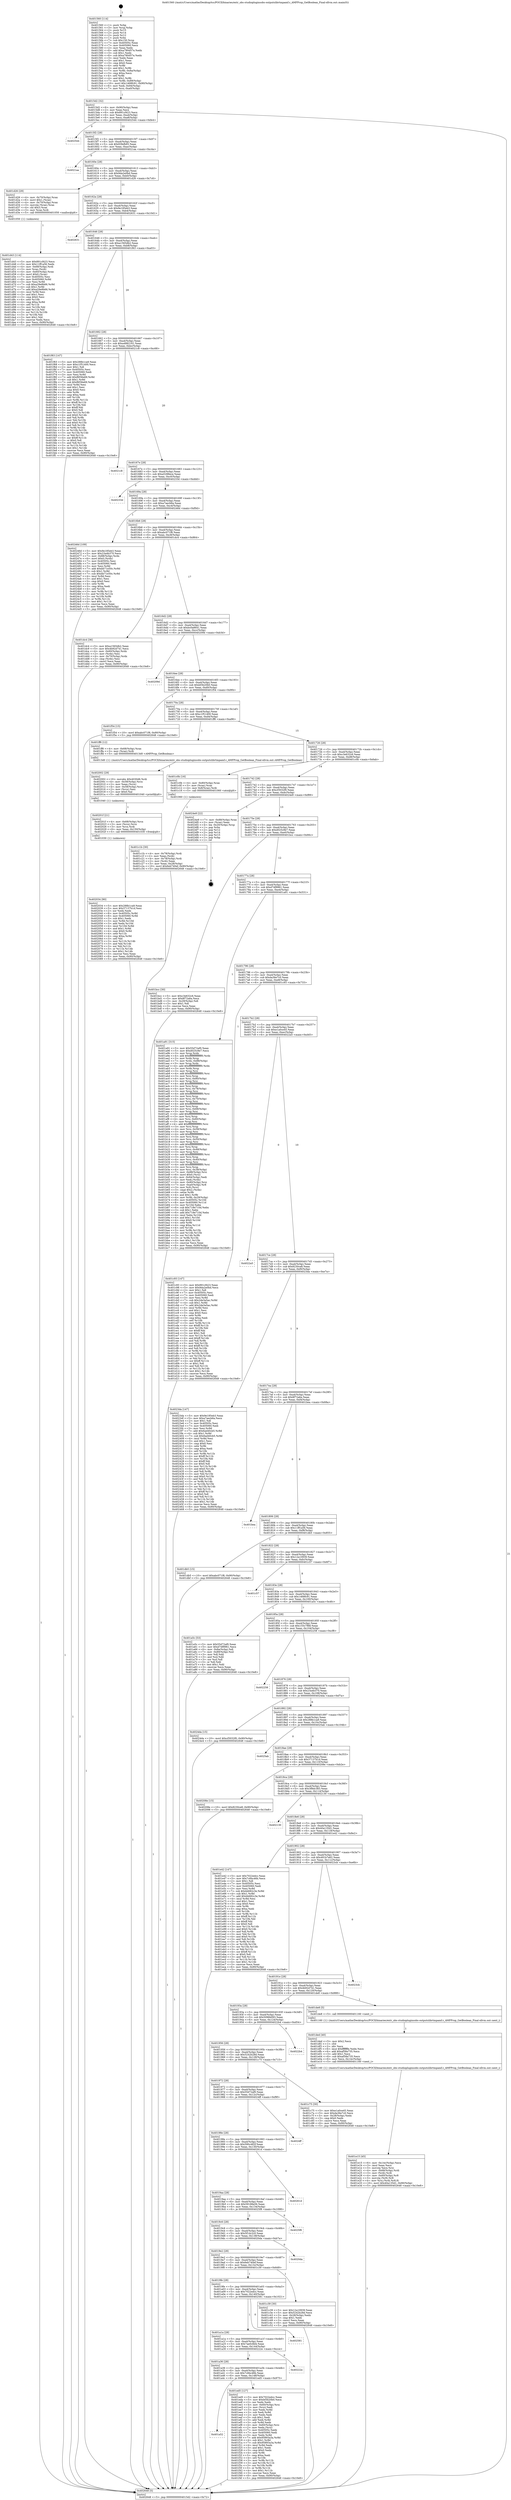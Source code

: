 digraph "0x401560" {
  label = "0x401560 (/mnt/c/Users/mathe/Desktop/tcc/POCII/binaries/extr_obs-studiopluginsobs-outputslibrtmpamf.c_AMFProp_GetBoolean_Final-ollvm.out::main(0))"
  labelloc = "t"
  node[shape=record]

  Entry [label="",width=0.3,height=0.3,shape=circle,fillcolor=black,style=filled]
  "0x4015d2" [label="{
     0x4015d2 [32]\l
     | [instrs]\l
     &nbsp;&nbsp;0x4015d2 \<+6\>: mov -0x90(%rbp),%eax\l
     &nbsp;&nbsp;0x4015d8 \<+2\>: mov %eax,%ecx\l
     &nbsp;&nbsp;0x4015da \<+6\>: sub $0x891cf423,%ecx\l
     &nbsp;&nbsp;0x4015e0 \<+6\>: mov %eax,-0xa4(%rbp)\l
     &nbsp;&nbsp;0x4015e6 \<+6\>: mov %ecx,-0xa8(%rbp)\l
     &nbsp;&nbsp;0x4015ec \<+6\>: je 0000000000402544 \<main+0xfe4\>\l
  }"]
  "0x402544" [label="{
     0x402544\l
  }", style=dashed]
  "0x4015f2" [label="{
     0x4015f2 [28]\l
     | [instrs]\l
     &nbsp;&nbsp;0x4015f2 \<+5\>: jmp 00000000004015f7 \<main+0x97\>\l
     &nbsp;&nbsp;0x4015f7 \<+6\>: mov -0xa4(%rbp),%eax\l
     &nbsp;&nbsp;0x4015fd \<+5\>: sub $0x93fefb93,%eax\l
     &nbsp;&nbsp;0x401602 \<+6\>: mov %eax,-0xac(%rbp)\l
     &nbsp;&nbsp;0x401608 \<+6\>: je 00000000004021aa \<main+0xc4a\>\l
  }"]
  Exit [label="",width=0.3,height=0.3,shape=circle,fillcolor=black,style=filled,peripheries=2]
  "0x4021aa" [label="{
     0x4021aa\l
  }", style=dashed]
  "0x40160e" [label="{
     0x40160e [28]\l
     | [instrs]\l
     &nbsp;&nbsp;0x40160e \<+5\>: jmp 0000000000401613 \<main+0xb3\>\l
     &nbsp;&nbsp;0x401613 \<+6\>: mov -0xa4(%rbp),%eax\l
     &nbsp;&nbsp;0x401619 \<+5\>: sub $0x9da2e0bd,%eax\l
     &nbsp;&nbsp;0x40161e \<+6\>: mov %eax,-0xb0(%rbp)\l
     &nbsp;&nbsp;0x401624 \<+6\>: je 0000000000401d26 \<main+0x7c6\>\l
  }"]
  "0x402034" [label="{
     0x402034 [90]\l
     | [instrs]\l
     &nbsp;&nbsp;0x402034 \<+5\>: mov $0x288b1ca9,%eax\l
     &nbsp;&nbsp;0x402039 \<+5\>: mov $0x37137b1d,%esi\l
     &nbsp;&nbsp;0x40203e \<+2\>: xor %edx,%edx\l
     &nbsp;&nbsp;0x402040 \<+8\>: mov 0x40505c,%r8d\l
     &nbsp;&nbsp;0x402048 \<+8\>: mov 0x405060,%r9d\l
     &nbsp;&nbsp;0x402050 \<+3\>: sub $0x1,%edx\l
     &nbsp;&nbsp;0x402053 \<+3\>: mov %r8d,%r10d\l
     &nbsp;&nbsp;0x402056 \<+3\>: add %edx,%r10d\l
     &nbsp;&nbsp;0x402059 \<+4\>: imul %r10d,%r8d\l
     &nbsp;&nbsp;0x40205d \<+4\>: and $0x1,%r8d\l
     &nbsp;&nbsp;0x402061 \<+4\>: cmp $0x0,%r8d\l
     &nbsp;&nbsp;0x402065 \<+4\>: sete %r11b\l
     &nbsp;&nbsp;0x402069 \<+4\>: cmp $0xa,%r9d\l
     &nbsp;&nbsp;0x40206d \<+3\>: setl %bl\l
     &nbsp;&nbsp;0x402070 \<+3\>: mov %r11b,%r14b\l
     &nbsp;&nbsp;0x402073 \<+3\>: and %bl,%r14b\l
     &nbsp;&nbsp;0x402076 \<+3\>: xor %bl,%r11b\l
     &nbsp;&nbsp;0x402079 \<+3\>: or %r11b,%r14b\l
     &nbsp;&nbsp;0x40207c \<+4\>: test $0x1,%r14b\l
     &nbsp;&nbsp;0x402080 \<+3\>: cmovne %esi,%eax\l
     &nbsp;&nbsp;0x402083 \<+6\>: mov %eax,-0x90(%rbp)\l
     &nbsp;&nbsp;0x402089 \<+5\>: jmp 0000000000402648 \<main+0x10e8\>\l
  }"]
  "0x401d26" [label="{
     0x401d26 [29]\l
     | [instrs]\l
     &nbsp;&nbsp;0x401d26 \<+4\>: mov -0x70(%rbp),%rax\l
     &nbsp;&nbsp;0x401d2a \<+6\>: movl $0x1,(%rax)\l
     &nbsp;&nbsp;0x401d30 \<+4\>: mov -0x70(%rbp),%rax\l
     &nbsp;&nbsp;0x401d34 \<+3\>: movslq (%rax),%rax\l
     &nbsp;&nbsp;0x401d37 \<+4\>: shl $0x3,%rax\l
     &nbsp;&nbsp;0x401d3b \<+3\>: mov %rax,%rdi\l
     &nbsp;&nbsp;0x401d3e \<+5\>: call 0000000000401050 \<malloc@plt\>\l
     | [calls]\l
     &nbsp;&nbsp;0x401050 \{1\} (unknown)\l
  }"]
  "0x40162a" [label="{
     0x40162a [28]\l
     | [instrs]\l
     &nbsp;&nbsp;0x40162a \<+5\>: jmp 000000000040162f \<main+0xcf\>\l
     &nbsp;&nbsp;0x40162f \<+6\>: mov -0xa4(%rbp),%eax\l
     &nbsp;&nbsp;0x401635 \<+5\>: sub $0x9e185eb3,%eax\l
     &nbsp;&nbsp;0x40163a \<+6\>: mov %eax,-0xb4(%rbp)\l
     &nbsp;&nbsp;0x401640 \<+6\>: je 0000000000402631 \<main+0x10d1\>\l
  }"]
  "0x40201f" [label="{
     0x40201f [21]\l
     | [instrs]\l
     &nbsp;&nbsp;0x40201f \<+4\>: mov -0x68(%rbp),%rcx\l
     &nbsp;&nbsp;0x402023 \<+3\>: mov (%rcx),%rcx\l
     &nbsp;&nbsp;0x402026 \<+3\>: mov %rcx,%rdi\l
     &nbsp;&nbsp;0x402029 \<+6\>: mov %eax,-0x150(%rbp)\l
     &nbsp;&nbsp;0x40202f \<+5\>: call 0000000000401030 \<free@plt\>\l
     | [calls]\l
     &nbsp;&nbsp;0x401030 \{1\} (unknown)\l
  }"]
  "0x402631" [label="{
     0x402631\l
  }", style=dashed]
  "0x401646" [label="{
     0x401646 [28]\l
     | [instrs]\l
     &nbsp;&nbsp;0x401646 \<+5\>: jmp 000000000040164b \<main+0xeb\>\l
     &nbsp;&nbsp;0x40164b \<+6\>: mov -0xa4(%rbp),%eax\l
     &nbsp;&nbsp;0x401651 \<+5\>: sub $0xa1565db2,%eax\l
     &nbsp;&nbsp;0x401656 \<+6\>: mov %eax,-0xb8(%rbp)\l
     &nbsp;&nbsp;0x40165c \<+6\>: je 0000000000401f63 \<main+0xa03\>\l
  }"]
  "0x402002" [label="{
     0x402002 [29]\l
     | [instrs]\l
     &nbsp;&nbsp;0x402002 \<+10\>: movabs $0x4030d6,%rdi\l
     &nbsp;&nbsp;0x40200c \<+4\>: mov -0x58(%rbp),%rcx\l
     &nbsp;&nbsp;0x402010 \<+2\>: mov %eax,(%rcx)\l
     &nbsp;&nbsp;0x402012 \<+4\>: mov -0x58(%rbp),%rcx\l
     &nbsp;&nbsp;0x402016 \<+2\>: mov (%rcx),%esi\l
     &nbsp;&nbsp;0x402018 \<+2\>: mov $0x0,%al\l
     &nbsp;&nbsp;0x40201a \<+5\>: call 0000000000401040 \<printf@plt\>\l
     | [calls]\l
     &nbsp;&nbsp;0x401040 \{1\} (unknown)\l
  }"]
  "0x401f63" [label="{
     0x401f63 [147]\l
     | [instrs]\l
     &nbsp;&nbsp;0x401f63 \<+5\>: mov $0x288b1ca9,%eax\l
     &nbsp;&nbsp;0x401f68 \<+5\>: mov $0xc1f51400,%ecx\l
     &nbsp;&nbsp;0x401f6d \<+2\>: mov $0x1,%dl\l
     &nbsp;&nbsp;0x401f6f \<+7\>: mov 0x40505c,%esi\l
     &nbsp;&nbsp;0x401f76 \<+7\>: mov 0x405060,%edi\l
     &nbsp;&nbsp;0x401f7d \<+3\>: mov %esi,%r8d\l
     &nbsp;&nbsp;0x401f80 \<+7\>: add $0xf6f36e69,%r8d\l
     &nbsp;&nbsp;0x401f87 \<+4\>: sub $0x1,%r8d\l
     &nbsp;&nbsp;0x401f8b \<+7\>: sub $0xf6f36e69,%r8d\l
     &nbsp;&nbsp;0x401f92 \<+4\>: imul %r8d,%esi\l
     &nbsp;&nbsp;0x401f96 \<+3\>: and $0x1,%esi\l
     &nbsp;&nbsp;0x401f99 \<+3\>: cmp $0x0,%esi\l
     &nbsp;&nbsp;0x401f9c \<+4\>: sete %r9b\l
     &nbsp;&nbsp;0x401fa0 \<+3\>: cmp $0xa,%edi\l
     &nbsp;&nbsp;0x401fa3 \<+4\>: setl %r10b\l
     &nbsp;&nbsp;0x401fa7 \<+3\>: mov %r9b,%r11b\l
     &nbsp;&nbsp;0x401faa \<+4\>: xor $0xff,%r11b\l
     &nbsp;&nbsp;0x401fae \<+3\>: mov %r10b,%bl\l
     &nbsp;&nbsp;0x401fb1 \<+3\>: xor $0xff,%bl\l
     &nbsp;&nbsp;0x401fb4 \<+3\>: xor $0x0,%dl\l
     &nbsp;&nbsp;0x401fb7 \<+3\>: mov %r11b,%r14b\l
     &nbsp;&nbsp;0x401fba \<+4\>: and $0x0,%r14b\l
     &nbsp;&nbsp;0x401fbe \<+3\>: and %dl,%r9b\l
     &nbsp;&nbsp;0x401fc1 \<+3\>: mov %bl,%r15b\l
     &nbsp;&nbsp;0x401fc4 \<+4\>: and $0x0,%r15b\l
     &nbsp;&nbsp;0x401fc8 \<+3\>: and %dl,%r10b\l
     &nbsp;&nbsp;0x401fcb \<+3\>: or %r9b,%r14b\l
     &nbsp;&nbsp;0x401fce \<+3\>: or %r10b,%r15b\l
     &nbsp;&nbsp;0x401fd1 \<+3\>: xor %r15b,%r14b\l
     &nbsp;&nbsp;0x401fd4 \<+3\>: or %bl,%r11b\l
     &nbsp;&nbsp;0x401fd7 \<+4\>: xor $0xff,%r11b\l
     &nbsp;&nbsp;0x401fdb \<+3\>: or $0x0,%dl\l
     &nbsp;&nbsp;0x401fde \<+3\>: and %dl,%r11b\l
     &nbsp;&nbsp;0x401fe1 \<+3\>: or %r11b,%r14b\l
     &nbsp;&nbsp;0x401fe4 \<+4\>: test $0x1,%r14b\l
     &nbsp;&nbsp;0x401fe8 \<+3\>: cmovne %ecx,%eax\l
     &nbsp;&nbsp;0x401feb \<+6\>: mov %eax,-0x90(%rbp)\l
     &nbsp;&nbsp;0x401ff1 \<+5\>: jmp 0000000000402648 \<main+0x10e8\>\l
  }"]
  "0x401662" [label="{
     0x401662 [28]\l
     | [instrs]\l
     &nbsp;&nbsp;0x401662 \<+5\>: jmp 0000000000401667 \<main+0x107\>\l
     &nbsp;&nbsp;0x401667 \<+6\>: mov -0xa4(%rbp),%eax\l
     &nbsp;&nbsp;0x40166d \<+5\>: sub $0xa4882161,%eax\l
     &nbsp;&nbsp;0x401672 \<+6\>: mov %eax,-0xbc(%rbp)\l
     &nbsp;&nbsp;0x401678 \<+6\>: je 00000000004021c8 \<main+0xc68\>\l
  }"]
  "0x401a52" [label="{
     0x401a52\l
  }", style=dashed]
  "0x4021c8" [label="{
     0x4021c8\l
  }", style=dashed]
  "0x40167e" [label="{
     0x40167e [28]\l
     | [instrs]\l
     &nbsp;&nbsp;0x40167e \<+5\>: jmp 0000000000401683 \<main+0x123\>\l
     &nbsp;&nbsp;0x401683 \<+6\>: mov -0xa4(%rbp),%eax\l
     &nbsp;&nbsp;0x401689 \<+5\>: sub $0xa5288ece,%eax\l
     &nbsp;&nbsp;0x40168e \<+6\>: mov %eax,-0xc0(%rbp)\l
     &nbsp;&nbsp;0x401694 \<+6\>: je 000000000040233d \<main+0xddd\>\l
  }"]
  "0x401ed5" [label="{
     0x401ed5 [127]\l
     | [instrs]\l
     &nbsp;&nbsp;0x401ed5 \<+5\>: mov $0x7022edcc,%eax\l
     &nbsp;&nbsp;0x401eda \<+5\>: mov $0xbf3b20b0,%ecx\l
     &nbsp;&nbsp;0x401edf \<+2\>: xor %edx,%edx\l
     &nbsp;&nbsp;0x401ee1 \<+4\>: mov -0x60(%rbp),%rsi\l
     &nbsp;&nbsp;0x401ee5 \<+2\>: mov (%rsi),%edi\l
     &nbsp;&nbsp;0x401ee7 \<+3\>: mov %edx,%r8d\l
     &nbsp;&nbsp;0x401eea \<+3\>: sub %edi,%r8d\l
     &nbsp;&nbsp;0x401eed \<+2\>: mov %edx,%edi\l
     &nbsp;&nbsp;0x401eef \<+3\>: sub $0x1,%edi\l
     &nbsp;&nbsp;0x401ef2 \<+3\>: add %edi,%r8d\l
     &nbsp;&nbsp;0x401ef5 \<+3\>: sub %r8d,%edx\l
     &nbsp;&nbsp;0x401ef8 \<+4\>: mov -0x60(%rbp),%rsi\l
     &nbsp;&nbsp;0x401efc \<+2\>: mov %edx,(%rsi)\l
     &nbsp;&nbsp;0x401efe \<+7\>: mov 0x40505c,%edx\l
     &nbsp;&nbsp;0x401f05 \<+7\>: mov 0x405060,%edi\l
     &nbsp;&nbsp;0x401f0c \<+3\>: mov %edx,%r8d\l
     &nbsp;&nbsp;0x401f0f \<+7\>: add $0x95893a3a,%r8d\l
     &nbsp;&nbsp;0x401f16 \<+4\>: sub $0x1,%r8d\l
     &nbsp;&nbsp;0x401f1a \<+7\>: sub $0x95893a3a,%r8d\l
     &nbsp;&nbsp;0x401f21 \<+4\>: imul %r8d,%edx\l
     &nbsp;&nbsp;0x401f25 \<+3\>: and $0x1,%edx\l
     &nbsp;&nbsp;0x401f28 \<+3\>: cmp $0x0,%edx\l
     &nbsp;&nbsp;0x401f2b \<+4\>: sete %r9b\l
     &nbsp;&nbsp;0x401f2f \<+3\>: cmp $0xa,%edi\l
     &nbsp;&nbsp;0x401f32 \<+4\>: setl %r10b\l
     &nbsp;&nbsp;0x401f36 \<+3\>: mov %r9b,%r11b\l
     &nbsp;&nbsp;0x401f39 \<+3\>: and %r10b,%r11b\l
     &nbsp;&nbsp;0x401f3c \<+3\>: xor %r10b,%r9b\l
     &nbsp;&nbsp;0x401f3f \<+3\>: or %r9b,%r11b\l
     &nbsp;&nbsp;0x401f42 \<+4\>: test $0x1,%r11b\l
     &nbsp;&nbsp;0x401f46 \<+3\>: cmovne %ecx,%eax\l
     &nbsp;&nbsp;0x401f49 \<+6\>: mov %eax,-0x90(%rbp)\l
     &nbsp;&nbsp;0x401f4f \<+5\>: jmp 0000000000402648 \<main+0x10e8\>\l
  }"]
  "0x40233d" [label="{
     0x40233d\l
  }", style=dashed]
  "0x40169a" [label="{
     0x40169a [28]\l
     | [instrs]\l
     &nbsp;&nbsp;0x40169a \<+5\>: jmp 000000000040169f \<main+0x13f\>\l
     &nbsp;&nbsp;0x40169f \<+6\>: mov -0xa4(%rbp),%eax\l
     &nbsp;&nbsp;0x4016a5 \<+5\>: sub $0xa7aecb6a,%eax\l
     &nbsp;&nbsp;0x4016aa \<+6\>: mov %eax,-0xc4(%rbp)\l
     &nbsp;&nbsp;0x4016b0 \<+6\>: je 000000000040246d \<main+0xf0d\>\l
  }"]
  "0x401a36" [label="{
     0x401a36 [28]\l
     | [instrs]\l
     &nbsp;&nbsp;0x401a36 \<+5\>: jmp 0000000000401a3b \<main+0x4db\>\l
     &nbsp;&nbsp;0x401a3b \<+6\>: mov -0xa4(%rbp),%eax\l
     &nbsp;&nbsp;0x401a41 \<+5\>: sub $0x7c6bc46b,%eax\l
     &nbsp;&nbsp;0x401a46 \<+6\>: mov %eax,-0x148(%rbp)\l
     &nbsp;&nbsp;0x401a4c \<+6\>: je 0000000000401ed5 \<main+0x975\>\l
  }"]
  "0x40246d" [label="{
     0x40246d [109]\l
     | [instrs]\l
     &nbsp;&nbsp;0x40246d \<+5\>: mov $0x9e185eb3,%eax\l
     &nbsp;&nbsp;0x402472 \<+5\>: mov $0x23a4b370,%ecx\l
     &nbsp;&nbsp;0x402477 \<+7\>: mov -0x88(%rbp),%rdx\l
     &nbsp;&nbsp;0x40247e \<+6\>: movl $0x0,(%rdx)\l
     &nbsp;&nbsp;0x402484 \<+7\>: mov 0x40505c,%esi\l
     &nbsp;&nbsp;0x40248b \<+7\>: mov 0x405060,%edi\l
     &nbsp;&nbsp;0x402492 \<+3\>: mov %esi,%r8d\l
     &nbsp;&nbsp;0x402495 \<+7\>: add $0xbb71e50c,%r8d\l
     &nbsp;&nbsp;0x40249c \<+4\>: sub $0x1,%r8d\l
     &nbsp;&nbsp;0x4024a0 \<+7\>: sub $0xbb71e50c,%r8d\l
     &nbsp;&nbsp;0x4024a7 \<+4\>: imul %r8d,%esi\l
     &nbsp;&nbsp;0x4024ab \<+3\>: and $0x1,%esi\l
     &nbsp;&nbsp;0x4024ae \<+3\>: cmp $0x0,%esi\l
     &nbsp;&nbsp;0x4024b1 \<+4\>: sete %r9b\l
     &nbsp;&nbsp;0x4024b5 \<+3\>: cmp $0xa,%edi\l
     &nbsp;&nbsp;0x4024b8 \<+4\>: setl %r10b\l
     &nbsp;&nbsp;0x4024bc \<+3\>: mov %r9b,%r11b\l
     &nbsp;&nbsp;0x4024bf \<+3\>: and %r10b,%r11b\l
     &nbsp;&nbsp;0x4024c2 \<+3\>: xor %r10b,%r9b\l
     &nbsp;&nbsp;0x4024c5 \<+3\>: or %r9b,%r11b\l
     &nbsp;&nbsp;0x4024c8 \<+4\>: test $0x1,%r11b\l
     &nbsp;&nbsp;0x4024cc \<+3\>: cmovne %ecx,%eax\l
     &nbsp;&nbsp;0x4024cf \<+6\>: mov %eax,-0x90(%rbp)\l
     &nbsp;&nbsp;0x4024d5 \<+5\>: jmp 0000000000402648 \<main+0x10e8\>\l
  }"]
  "0x4016b6" [label="{
     0x4016b6 [28]\l
     | [instrs]\l
     &nbsp;&nbsp;0x4016b6 \<+5\>: jmp 00000000004016bb \<main+0x15b\>\l
     &nbsp;&nbsp;0x4016bb \<+6\>: mov -0xa4(%rbp),%eax\l
     &nbsp;&nbsp;0x4016c1 \<+5\>: sub $0xabc071f6,%eax\l
     &nbsp;&nbsp;0x4016c6 \<+6\>: mov %eax,-0xc8(%rbp)\l
     &nbsp;&nbsp;0x4016cc \<+6\>: je 0000000000401dc4 \<main+0x864\>\l
  }"]
  "0x40222e" [label="{
     0x40222e\l
  }", style=dashed]
  "0x401dc4" [label="{
     0x401dc4 [36]\l
     | [instrs]\l
     &nbsp;&nbsp;0x401dc4 \<+5\>: mov $0xa1565db2,%eax\l
     &nbsp;&nbsp;0x401dc9 \<+5\>: mov $0x4b92d741,%ecx\l
     &nbsp;&nbsp;0x401dce \<+4\>: mov -0x60(%rbp),%rdx\l
     &nbsp;&nbsp;0x401dd2 \<+2\>: mov (%rdx),%esi\l
     &nbsp;&nbsp;0x401dd4 \<+4\>: mov -0x70(%rbp),%rdx\l
     &nbsp;&nbsp;0x401dd8 \<+2\>: cmp (%rdx),%esi\l
     &nbsp;&nbsp;0x401dda \<+3\>: cmovl %ecx,%eax\l
     &nbsp;&nbsp;0x401ddd \<+6\>: mov %eax,-0x90(%rbp)\l
     &nbsp;&nbsp;0x401de3 \<+5\>: jmp 0000000000402648 \<main+0x10e8\>\l
  }"]
  "0x4016d2" [label="{
     0x4016d2 [28]\l
     | [instrs]\l
     &nbsp;&nbsp;0x4016d2 \<+5\>: jmp 00000000004016d7 \<main+0x177\>\l
     &nbsp;&nbsp;0x4016d7 \<+6\>: mov -0xa4(%rbp),%eax\l
     &nbsp;&nbsp;0x4016dd \<+5\>: sub $0xbc0a8641,%eax\l
     &nbsp;&nbsp;0x4016e2 \<+6\>: mov %eax,-0xcc(%rbp)\l
     &nbsp;&nbsp;0x4016e8 \<+6\>: je 000000000040209d \<main+0xb3d\>\l
  }"]
  "0x401a1a" [label="{
     0x401a1a [28]\l
     | [instrs]\l
     &nbsp;&nbsp;0x401a1a \<+5\>: jmp 0000000000401a1f \<main+0x4bf\>\l
     &nbsp;&nbsp;0x401a1f \<+6\>: mov -0xa4(%rbp),%eax\l
     &nbsp;&nbsp;0x401a25 \<+5\>: sub $0x7ae0c8d4,%eax\l
     &nbsp;&nbsp;0x401a2a \<+6\>: mov %eax,-0x144(%rbp)\l
     &nbsp;&nbsp;0x401a30 \<+6\>: je 000000000040222e \<main+0xcce\>\l
  }"]
  "0x40209d" [label="{
     0x40209d\l
  }", style=dashed]
  "0x4016ee" [label="{
     0x4016ee [28]\l
     | [instrs]\l
     &nbsp;&nbsp;0x4016ee \<+5\>: jmp 00000000004016f3 \<main+0x193\>\l
     &nbsp;&nbsp;0x4016f3 \<+6\>: mov -0xa4(%rbp),%eax\l
     &nbsp;&nbsp;0x4016f9 \<+5\>: sub $0xbf3b20b0,%eax\l
     &nbsp;&nbsp;0x4016fe \<+6\>: mov %eax,-0xd0(%rbp)\l
     &nbsp;&nbsp;0x401704 \<+6\>: je 0000000000401f54 \<main+0x9f4\>\l
  }"]
  "0x402581" [label="{
     0x402581\l
  }", style=dashed]
  "0x401f54" [label="{
     0x401f54 [15]\l
     | [instrs]\l
     &nbsp;&nbsp;0x401f54 \<+10\>: movl $0xabc071f6,-0x90(%rbp)\l
     &nbsp;&nbsp;0x401f5e \<+5\>: jmp 0000000000402648 \<main+0x10e8\>\l
  }"]
  "0x40170a" [label="{
     0x40170a [28]\l
     | [instrs]\l
     &nbsp;&nbsp;0x40170a \<+5\>: jmp 000000000040170f \<main+0x1af\>\l
     &nbsp;&nbsp;0x40170f \<+6\>: mov -0xa4(%rbp),%eax\l
     &nbsp;&nbsp;0x401715 \<+5\>: sub $0xc1f51400,%eax\l
     &nbsp;&nbsp;0x40171a \<+6\>: mov %eax,-0xd4(%rbp)\l
     &nbsp;&nbsp;0x401720 \<+6\>: je 0000000000401ff6 \<main+0xa96\>\l
  }"]
  "0x401e15" [label="{
     0x401e15 [45]\l
     | [instrs]\l
     &nbsp;&nbsp;0x401e15 \<+6\>: mov -0x14c(%rbp),%ecx\l
     &nbsp;&nbsp;0x401e1b \<+3\>: imul %eax,%ecx\l
     &nbsp;&nbsp;0x401e1e \<+3\>: movslq %ecx,%rsi\l
     &nbsp;&nbsp;0x401e21 \<+4\>: mov -0x68(%rbp),%rdi\l
     &nbsp;&nbsp;0x401e25 \<+3\>: mov (%rdi),%rdi\l
     &nbsp;&nbsp;0x401e28 \<+4\>: mov -0x60(%rbp),%r8\l
     &nbsp;&nbsp;0x401e2c \<+3\>: movslq (%r8),%r8\l
     &nbsp;&nbsp;0x401e2f \<+4\>: mov %rsi,(%rdi,%r8,8)\l
     &nbsp;&nbsp;0x401e33 \<+10\>: movl $0x40a135d1,-0x90(%rbp)\l
     &nbsp;&nbsp;0x401e3d \<+5\>: jmp 0000000000402648 \<main+0x10e8\>\l
  }"]
  "0x401ff6" [label="{
     0x401ff6 [12]\l
     | [instrs]\l
     &nbsp;&nbsp;0x401ff6 \<+4\>: mov -0x68(%rbp),%rax\l
     &nbsp;&nbsp;0x401ffa \<+3\>: mov (%rax),%rdi\l
     &nbsp;&nbsp;0x401ffd \<+5\>: call 00000000004013d0 \<AMFProp_GetBoolean\>\l
     | [calls]\l
     &nbsp;&nbsp;0x4013d0 \{1\} (/mnt/c/Users/mathe/Desktop/tcc/POCII/binaries/extr_obs-studiopluginsobs-outputslibrtmpamf.c_AMFProp_GetBoolean_Final-ollvm.out::AMFProp_GetBoolean)\l
  }"]
  "0x401726" [label="{
     0x401726 [28]\l
     | [instrs]\l
     &nbsp;&nbsp;0x401726 \<+5\>: jmp 000000000040172b \<main+0x1cb\>\l
     &nbsp;&nbsp;0x40172b \<+6\>: mov -0xa4(%rbp),%eax\l
     &nbsp;&nbsp;0x401731 \<+5\>: sub $0xc3e632c6,%eax\l
     &nbsp;&nbsp;0x401736 \<+6\>: mov %eax,-0xd8(%rbp)\l
     &nbsp;&nbsp;0x40173c \<+6\>: je 0000000000401c0b \<main+0x6ab\>\l
  }"]
  "0x401ded" [label="{
     0x401ded [40]\l
     | [instrs]\l
     &nbsp;&nbsp;0x401ded \<+5\>: mov $0x2,%ecx\l
     &nbsp;&nbsp;0x401df2 \<+1\>: cltd\l
     &nbsp;&nbsp;0x401df3 \<+2\>: idiv %ecx\l
     &nbsp;&nbsp;0x401df5 \<+6\>: imul $0xfffffffe,%edx,%ecx\l
     &nbsp;&nbsp;0x401dfb \<+6\>: add $0xaf58a735,%ecx\l
     &nbsp;&nbsp;0x401e01 \<+3\>: add $0x1,%ecx\l
     &nbsp;&nbsp;0x401e04 \<+6\>: sub $0xaf58a735,%ecx\l
     &nbsp;&nbsp;0x401e0a \<+6\>: mov %ecx,-0x14c(%rbp)\l
     &nbsp;&nbsp;0x401e10 \<+5\>: call 0000000000401160 \<next_i\>\l
     | [calls]\l
     &nbsp;&nbsp;0x401160 \{1\} (/mnt/c/Users/mathe/Desktop/tcc/POCII/binaries/extr_obs-studiopluginsobs-outputslibrtmpamf.c_AMFProp_GetBoolean_Final-ollvm.out::next_i)\l
  }"]
  "0x401c0b" [label="{
     0x401c0b [16]\l
     | [instrs]\l
     &nbsp;&nbsp;0x401c0b \<+4\>: mov -0x80(%rbp),%rax\l
     &nbsp;&nbsp;0x401c0f \<+3\>: mov (%rax),%rax\l
     &nbsp;&nbsp;0x401c12 \<+4\>: mov 0x8(%rax),%rdi\l
     &nbsp;&nbsp;0x401c16 \<+5\>: call 0000000000401060 \<atoi@plt\>\l
     | [calls]\l
     &nbsp;&nbsp;0x401060 \{1\} (unknown)\l
  }"]
  "0x401742" [label="{
     0x401742 [28]\l
     | [instrs]\l
     &nbsp;&nbsp;0x401742 \<+5\>: jmp 0000000000401747 \<main+0x1e7\>\l
     &nbsp;&nbsp;0x401747 \<+6\>: mov -0xa4(%rbp),%eax\l
     &nbsp;&nbsp;0x40174d \<+5\>: sub $0xcf3032f0,%eax\l
     &nbsp;&nbsp;0x401752 \<+6\>: mov %eax,-0xdc(%rbp)\l
     &nbsp;&nbsp;0x401758 \<+6\>: je 00000000004024e9 \<main+0xf89\>\l
  }"]
  "0x401d43" [label="{
     0x401d43 [114]\l
     | [instrs]\l
     &nbsp;&nbsp;0x401d43 \<+5\>: mov $0x891cf423,%ecx\l
     &nbsp;&nbsp;0x401d48 \<+5\>: mov $0x11ff1a56,%edx\l
     &nbsp;&nbsp;0x401d4d \<+4\>: mov -0x68(%rbp),%rdi\l
     &nbsp;&nbsp;0x401d51 \<+3\>: mov %rax,(%rdi)\l
     &nbsp;&nbsp;0x401d54 \<+4\>: mov -0x60(%rbp),%rax\l
     &nbsp;&nbsp;0x401d58 \<+6\>: movl $0x0,(%rax)\l
     &nbsp;&nbsp;0x401d5e \<+7\>: mov 0x40505c,%esi\l
     &nbsp;&nbsp;0x401d65 \<+8\>: mov 0x405060,%r8d\l
     &nbsp;&nbsp;0x401d6d \<+3\>: mov %esi,%r9d\l
     &nbsp;&nbsp;0x401d70 \<+7\>: sub $0xa29e8b66,%r9d\l
     &nbsp;&nbsp;0x401d77 \<+4\>: sub $0x1,%r9d\l
     &nbsp;&nbsp;0x401d7b \<+7\>: add $0xa29e8b66,%r9d\l
     &nbsp;&nbsp;0x401d82 \<+4\>: imul %r9d,%esi\l
     &nbsp;&nbsp;0x401d86 \<+3\>: and $0x1,%esi\l
     &nbsp;&nbsp;0x401d89 \<+3\>: cmp $0x0,%esi\l
     &nbsp;&nbsp;0x401d8c \<+4\>: sete %r10b\l
     &nbsp;&nbsp;0x401d90 \<+4\>: cmp $0xa,%r8d\l
     &nbsp;&nbsp;0x401d94 \<+4\>: setl %r11b\l
     &nbsp;&nbsp;0x401d98 \<+3\>: mov %r10b,%bl\l
     &nbsp;&nbsp;0x401d9b \<+3\>: and %r11b,%bl\l
     &nbsp;&nbsp;0x401d9e \<+3\>: xor %r11b,%r10b\l
     &nbsp;&nbsp;0x401da1 \<+3\>: or %r10b,%bl\l
     &nbsp;&nbsp;0x401da4 \<+3\>: test $0x1,%bl\l
     &nbsp;&nbsp;0x401da7 \<+3\>: cmovne %edx,%ecx\l
     &nbsp;&nbsp;0x401daa \<+6\>: mov %ecx,-0x90(%rbp)\l
     &nbsp;&nbsp;0x401db0 \<+5\>: jmp 0000000000402648 \<main+0x10e8\>\l
  }"]
  "0x4024e9" [label="{
     0x4024e9 [22]\l
     | [instrs]\l
     &nbsp;&nbsp;0x4024e9 \<+7\>: mov -0x88(%rbp),%rax\l
     &nbsp;&nbsp;0x4024f0 \<+2\>: mov (%rax),%eax\l
     &nbsp;&nbsp;0x4024f2 \<+4\>: lea -0x20(%rbp),%rsp\l
     &nbsp;&nbsp;0x4024f6 \<+1\>: pop %rbx\l
     &nbsp;&nbsp;0x4024f7 \<+2\>: pop %r12\l
     &nbsp;&nbsp;0x4024f9 \<+2\>: pop %r14\l
     &nbsp;&nbsp;0x4024fb \<+2\>: pop %r15\l
     &nbsp;&nbsp;0x4024fd \<+1\>: pop %rbp\l
     &nbsp;&nbsp;0x4024fe \<+1\>: ret\l
  }"]
  "0x40175e" [label="{
     0x40175e [28]\l
     | [instrs]\l
     &nbsp;&nbsp;0x40175e \<+5\>: jmp 0000000000401763 \<main+0x203\>\l
     &nbsp;&nbsp;0x401763 \<+6\>: mov -0xa4(%rbp),%eax\l
     &nbsp;&nbsp;0x401769 \<+5\>: sub $0xd025c9e7,%eax\l
     &nbsp;&nbsp;0x40176e \<+6\>: mov %eax,-0xe0(%rbp)\l
     &nbsp;&nbsp;0x401774 \<+6\>: je 0000000000401bcc \<main+0x66c\>\l
  }"]
  "0x4019fe" [label="{
     0x4019fe [28]\l
     | [instrs]\l
     &nbsp;&nbsp;0x4019fe \<+5\>: jmp 0000000000401a03 \<main+0x4a3\>\l
     &nbsp;&nbsp;0x401a03 \<+6\>: mov -0xa4(%rbp),%eax\l
     &nbsp;&nbsp;0x401a09 \<+5\>: sub $0x7022edcc,%eax\l
     &nbsp;&nbsp;0x401a0e \<+6\>: mov %eax,-0x140(%rbp)\l
     &nbsp;&nbsp;0x401a14 \<+6\>: je 0000000000402581 \<main+0x1021\>\l
  }"]
  "0x401bcc" [label="{
     0x401bcc [30]\l
     | [instrs]\l
     &nbsp;&nbsp;0x401bcc \<+5\>: mov $0xc3e632c6,%eax\l
     &nbsp;&nbsp;0x401bd1 \<+5\>: mov $0x8f72a6a,%ecx\l
     &nbsp;&nbsp;0x401bd6 \<+3\>: mov -0x29(%rbp),%dl\l
     &nbsp;&nbsp;0x401bd9 \<+3\>: test $0x1,%dl\l
     &nbsp;&nbsp;0x401bdc \<+3\>: cmovne %ecx,%eax\l
     &nbsp;&nbsp;0x401bdf \<+6\>: mov %eax,-0x90(%rbp)\l
     &nbsp;&nbsp;0x401be5 \<+5\>: jmp 0000000000402648 \<main+0x10e8\>\l
  }"]
  "0x40177a" [label="{
     0x40177a [28]\l
     | [instrs]\l
     &nbsp;&nbsp;0x40177a \<+5\>: jmp 000000000040177f \<main+0x21f\>\l
     &nbsp;&nbsp;0x40177f \<+6\>: mov -0xa4(%rbp),%eax\l
     &nbsp;&nbsp;0x401785 \<+5\>: sub $0xd7df9961,%eax\l
     &nbsp;&nbsp;0x40178a \<+6\>: mov %eax,-0xe4(%rbp)\l
     &nbsp;&nbsp;0x401790 \<+6\>: je 0000000000401a91 \<main+0x531\>\l
  }"]
  "0x401c39" [label="{
     0x401c39 [30]\l
     | [instrs]\l
     &nbsp;&nbsp;0x401c39 \<+5\>: mov $0x12a10939,%eax\l
     &nbsp;&nbsp;0x401c3e \<+5\>: mov $0x5242b28d,%ecx\l
     &nbsp;&nbsp;0x401c43 \<+3\>: mov -0x28(%rbp),%edx\l
     &nbsp;&nbsp;0x401c46 \<+3\>: cmp $0x1,%edx\l
     &nbsp;&nbsp;0x401c49 \<+3\>: cmovl %ecx,%eax\l
     &nbsp;&nbsp;0x401c4c \<+6\>: mov %eax,-0x90(%rbp)\l
     &nbsp;&nbsp;0x401c52 \<+5\>: jmp 0000000000402648 \<main+0x10e8\>\l
  }"]
  "0x401a91" [label="{
     0x401a91 [315]\l
     | [instrs]\l
     &nbsp;&nbsp;0x401a91 \<+5\>: mov $0x55d72af0,%eax\l
     &nbsp;&nbsp;0x401a96 \<+5\>: mov $0xd025c9e7,%ecx\l
     &nbsp;&nbsp;0x401a9b \<+3\>: mov %rsp,%rdx\l
     &nbsp;&nbsp;0x401a9e \<+4\>: add $0xfffffffffffffff0,%rdx\l
     &nbsp;&nbsp;0x401aa2 \<+3\>: mov %rdx,%rsp\l
     &nbsp;&nbsp;0x401aa5 \<+7\>: mov %rdx,-0x88(%rbp)\l
     &nbsp;&nbsp;0x401aac \<+3\>: mov %rsp,%rdx\l
     &nbsp;&nbsp;0x401aaf \<+4\>: add $0xfffffffffffffff0,%rdx\l
     &nbsp;&nbsp;0x401ab3 \<+3\>: mov %rdx,%rsp\l
     &nbsp;&nbsp;0x401ab6 \<+3\>: mov %rsp,%rsi\l
     &nbsp;&nbsp;0x401ab9 \<+4\>: add $0xfffffffffffffff0,%rsi\l
     &nbsp;&nbsp;0x401abd \<+3\>: mov %rsi,%rsp\l
     &nbsp;&nbsp;0x401ac0 \<+4\>: mov %rsi,-0x80(%rbp)\l
     &nbsp;&nbsp;0x401ac4 \<+3\>: mov %rsp,%rsi\l
     &nbsp;&nbsp;0x401ac7 \<+4\>: add $0xfffffffffffffff0,%rsi\l
     &nbsp;&nbsp;0x401acb \<+3\>: mov %rsi,%rsp\l
     &nbsp;&nbsp;0x401ace \<+4\>: mov %rsi,-0x78(%rbp)\l
     &nbsp;&nbsp;0x401ad2 \<+3\>: mov %rsp,%rsi\l
     &nbsp;&nbsp;0x401ad5 \<+4\>: add $0xfffffffffffffff0,%rsi\l
     &nbsp;&nbsp;0x401ad9 \<+3\>: mov %rsi,%rsp\l
     &nbsp;&nbsp;0x401adc \<+4\>: mov %rsi,-0x70(%rbp)\l
     &nbsp;&nbsp;0x401ae0 \<+3\>: mov %rsp,%rsi\l
     &nbsp;&nbsp;0x401ae3 \<+4\>: add $0xfffffffffffffff0,%rsi\l
     &nbsp;&nbsp;0x401ae7 \<+3\>: mov %rsi,%rsp\l
     &nbsp;&nbsp;0x401aea \<+4\>: mov %rsi,-0x68(%rbp)\l
     &nbsp;&nbsp;0x401aee \<+3\>: mov %rsp,%rsi\l
     &nbsp;&nbsp;0x401af1 \<+4\>: add $0xfffffffffffffff0,%rsi\l
     &nbsp;&nbsp;0x401af5 \<+3\>: mov %rsi,%rsp\l
     &nbsp;&nbsp;0x401af8 \<+4\>: mov %rsi,-0x60(%rbp)\l
     &nbsp;&nbsp;0x401afc \<+3\>: mov %rsp,%rsi\l
     &nbsp;&nbsp;0x401aff \<+4\>: add $0xfffffffffffffff0,%rsi\l
     &nbsp;&nbsp;0x401b03 \<+3\>: mov %rsi,%rsp\l
     &nbsp;&nbsp;0x401b06 \<+4\>: mov %rsi,-0x58(%rbp)\l
     &nbsp;&nbsp;0x401b0a \<+3\>: mov %rsp,%rsi\l
     &nbsp;&nbsp;0x401b0d \<+4\>: add $0xfffffffffffffff0,%rsi\l
     &nbsp;&nbsp;0x401b11 \<+3\>: mov %rsi,%rsp\l
     &nbsp;&nbsp;0x401b14 \<+4\>: mov %rsi,-0x50(%rbp)\l
     &nbsp;&nbsp;0x401b18 \<+3\>: mov %rsp,%rsi\l
     &nbsp;&nbsp;0x401b1b \<+4\>: add $0xfffffffffffffff0,%rsi\l
     &nbsp;&nbsp;0x401b1f \<+3\>: mov %rsi,%rsp\l
     &nbsp;&nbsp;0x401b22 \<+4\>: mov %rsi,-0x48(%rbp)\l
     &nbsp;&nbsp;0x401b26 \<+3\>: mov %rsp,%rsi\l
     &nbsp;&nbsp;0x401b29 \<+4\>: add $0xfffffffffffffff0,%rsi\l
     &nbsp;&nbsp;0x401b2d \<+3\>: mov %rsi,%rsp\l
     &nbsp;&nbsp;0x401b30 \<+4\>: mov %rsi,-0x40(%rbp)\l
     &nbsp;&nbsp;0x401b34 \<+3\>: mov %rsp,%rsi\l
     &nbsp;&nbsp;0x401b37 \<+4\>: add $0xfffffffffffffff0,%rsi\l
     &nbsp;&nbsp;0x401b3b \<+3\>: mov %rsi,%rsp\l
     &nbsp;&nbsp;0x401b3e \<+4\>: mov %rsi,-0x38(%rbp)\l
     &nbsp;&nbsp;0x401b42 \<+7\>: mov -0x88(%rbp),%rsi\l
     &nbsp;&nbsp;0x401b49 \<+6\>: movl $0x0,(%rsi)\l
     &nbsp;&nbsp;0x401b4f \<+6\>: mov -0x94(%rbp),%edi\l
     &nbsp;&nbsp;0x401b55 \<+2\>: mov %edi,(%rdx)\l
     &nbsp;&nbsp;0x401b57 \<+4\>: mov -0x80(%rbp),%rsi\l
     &nbsp;&nbsp;0x401b5b \<+7\>: mov -0xa0(%rbp),%r8\l
     &nbsp;&nbsp;0x401b62 \<+3\>: mov %r8,(%rsi)\l
     &nbsp;&nbsp;0x401b65 \<+3\>: cmpl $0x2,(%rdx)\l
     &nbsp;&nbsp;0x401b68 \<+4\>: setne %r9b\l
     &nbsp;&nbsp;0x401b6c \<+4\>: and $0x1,%r9b\l
     &nbsp;&nbsp;0x401b70 \<+4\>: mov %r9b,-0x29(%rbp)\l
     &nbsp;&nbsp;0x401b74 \<+8\>: mov 0x40505c,%r10d\l
     &nbsp;&nbsp;0x401b7c \<+8\>: mov 0x405060,%r11d\l
     &nbsp;&nbsp;0x401b84 \<+3\>: mov %r10d,%ebx\l
     &nbsp;&nbsp;0x401b87 \<+6\>: sub $0x718e710d,%ebx\l
     &nbsp;&nbsp;0x401b8d \<+3\>: sub $0x1,%ebx\l
     &nbsp;&nbsp;0x401b90 \<+6\>: add $0x718e710d,%ebx\l
     &nbsp;&nbsp;0x401b96 \<+4\>: imul %ebx,%r10d\l
     &nbsp;&nbsp;0x401b9a \<+4\>: and $0x1,%r10d\l
     &nbsp;&nbsp;0x401b9e \<+4\>: cmp $0x0,%r10d\l
     &nbsp;&nbsp;0x401ba2 \<+4\>: sete %r9b\l
     &nbsp;&nbsp;0x401ba6 \<+4\>: cmp $0xa,%r11d\l
     &nbsp;&nbsp;0x401baa \<+4\>: setl %r14b\l
     &nbsp;&nbsp;0x401bae \<+3\>: mov %r9b,%r15b\l
     &nbsp;&nbsp;0x401bb1 \<+3\>: and %r14b,%r15b\l
     &nbsp;&nbsp;0x401bb4 \<+3\>: xor %r14b,%r9b\l
     &nbsp;&nbsp;0x401bb7 \<+3\>: or %r9b,%r15b\l
     &nbsp;&nbsp;0x401bba \<+4\>: test $0x1,%r15b\l
     &nbsp;&nbsp;0x401bbe \<+3\>: cmovne %ecx,%eax\l
     &nbsp;&nbsp;0x401bc1 \<+6\>: mov %eax,-0x90(%rbp)\l
     &nbsp;&nbsp;0x401bc7 \<+5\>: jmp 0000000000402648 \<main+0x10e8\>\l
  }"]
  "0x401796" [label="{
     0x401796 [28]\l
     | [instrs]\l
     &nbsp;&nbsp;0x401796 \<+5\>: jmp 000000000040179b \<main+0x23b\>\l
     &nbsp;&nbsp;0x40179b \<+6\>: mov -0xa4(%rbp),%eax\l
     &nbsp;&nbsp;0x4017a1 \<+5\>: sub $0xda36e7c0,%eax\l
     &nbsp;&nbsp;0x4017a6 \<+6\>: mov %eax,-0xe8(%rbp)\l
     &nbsp;&nbsp;0x4017ac \<+6\>: je 0000000000401c93 \<main+0x733\>\l
  }"]
  "0x4019e2" [label="{
     0x4019e2 [28]\l
     | [instrs]\l
     &nbsp;&nbsp;0x4019e2 \<+5\>: jmp 00000000004019e7 \<main+0x487\>\l
     &nbsp;&nbsp;0x4019e7 \<+6\>: mov -0xa4(%rbp),%eax\l
     &nbsp;&nbsp;0x4019ed \<+5\>: sub $0x6eb740ef,%eax\l
     &nbsp;&nbsp;0x4019f2 \<+6\>: mov %eax,-0x13c(%rbp)\l
     &nbsp;&nbsp;0x4019f8 \<+6\>: je 0000000000401c39 \<main+0x6d9\>\l
  }"]
  "0x401c93" [label="{
     0x401c93 [147]\l
     | [instrs]\l
     &nbsp;&nbsp;0x401c93 \<+5\>: mov $0x891cf423,%eax\l
     &nbsp;&nbsp;0x401c98 \<+5\>: mov $0x9da2e0bd,%ecx\l
     &nbsp;&nbsp;0x401c9d \<+2\>: mov $0x1,%dl\l
     &nbsp;&nbsp;0x401c9f \<+7\>: mov 0x40505c,%esi\l
     &nbsp;&nbsp;0x401ca6 \<+7\>: mov 0x405060,%edi\l
     &nbsp;&nbsp;0x401cad \<+3\>: mov %esi,%r8d\l
     &nbsp;&nbsp;0x401cb0 \<+7\>: sub $0x2de3a5ac,%r8d\l
     &nbsp;&nbsp;0x401cb7 \<+4\>: sub $0x1,%r8d\l
     &nbsp;&nbsp;0x401cbb \<+7\>: add $0x2de3a5ac,%r8d\l
     &nbsp;&nbsp;0x401cc2 \<+4\>: imul %r8d,%esi\l
     &nbsp;&nbsp;0x401cc6 \<+3\>: and $0x1,%esi\l
     &nbsp;&nbsp;0x401cc9 \<+3\>: cmp $0x0,%esi\l
     &nbsp;&nbsp;0x401ccc \<+4\>: sete %r9b\l
     &nbsp;&nbsp;0x401cd0 \<+3\>: cmp $0xa,%edi\l
     &nbsp;&nbsp;0x401cd3 \<+4\>: setl %r10b\l
     &nbsp;&nbsp;0x401cd7 \<+3\>: mov %r9b,%r11b\l
     &nbsp;&nbsp;0x401cda \<+4\>: xor $0xff,%r11b\l
     &nbsp;&nbsp;0x401cde \<+3\>: mov %r10b,%bl\l
     &nbsp;&nbsp;0x401ce1 \<+3\>: xor $0xff,%bl\l
     &nbsp;&nbsp;0x401ce4 \<+3\>: xor $0x1,%dl\l
     &nbsp;&nbsp;0x401ce7 \<+3\>: mov %r11b,%r14b\l
     &nbsp;&nbsp;0x401cea \<+4\>: and $0xff,%r14b\l
     &nbsp;&nbsp;0x401cee \<+3\>: and %dl,%r9b\l
     &nbsp;&nbsp;0x401cf1 \<+3\>: mov %bl,%r15b\l
     &nbsp;&nbsp;0x401cf4 \<+4\>: and $0xff,%r15b\l
     &nbsp;&nbsp;0x401cf8 \<+3\>: and %dl,%r10b\l
     &nbsp;&nbsp;0x401cfb \<+3\>: or %r9b,%r14b\l
     &nbsp;&nbsp;0x401cfe \<+3\>: or %r10b,%r15b\l
     &nbsp;&nbsp;0x401d01 \<+3\>: xor %r15b,%r14b\l
     &nbsp;&nbsp;0x401d04 \<+3\>: or %bl,%r11b\l
     &nbsp;&nbsp;0x401d07 \<+4\>: xor $0xff,%r11b\l
     &nbsp;&nbsp;0x401d0b \<+3\>: or $0x1,%dl\l
     &nbsp;&nbsp;0x401d0e \<+3\>: and %dl,%r11b\l
     &nbsp;&nbsp;0x401d11 \<+3\>: or %r11b,%r14b\l
     &nbsp;&nbsp;0x401d14 \<+4\>: test $0x1,%r14b\l
     &nbsp;&nbsp;0x401d18 \<+3\>: cmovne %ecx,%eax\l
     &nbsp;&nbsp;0x401d1b \<+6\>: mov %eax,-0x90(%rbp)\l
     &nbsp;&nbsp;0x401d21 \<+5\>: jmp 0000000000402648 \<main+0x10e8\>\l
  }"]
  "0x4017b2" [label="{
     0x4017b2 [28]\l
     | [instrs]\l
     &nbsp;&nbsp;0x4017b2 \<+5\>: jmp 00000000004017b7 \<main+0x257\>\l
     &nbsp;&nbsp;0x4017b7 \<+6\>: mov -0xa4(%rbp),%eax\l
     &nbsp;&nbsp;0x4017bd \<+5\>: sub $0xe1a0ce45,%eax\l
     &nbsp;&nbsp;0x4017c2 \<+6\>: mov %eax,-0xec(%rbp)\l
     &nbsp;&nbsp;0x4017c8 \<+6\>: je 00000000004022a5 \<main+0xd45\>\l
  }"]
  "0x4020da" [label="{
     0x4020da\l
  }", style=dashed]
  "0x4022a5" [label="{
     0x4022a5\l
  }", style=dashed]
  "0x4017ce" [label="{
     0x4017ce [28]\l
     | [instrs]\l
     &nbsp;&nbsp;0x4017ce \<+5\>: jmp 00000000004017d3 \<main+0x273\>\l
     &nbsp;&nbsp;0x4017d3 \<+6\>: mov -0xa4(%rbp),%eax\l
     &nbsp;&nbsp;0x4017d9 \<+5\>: sub $0x8230ce8,%eax\l
     &nbsp;&nbsp;0x4017de \<+6\>: mov %eax,-0xf0(%rbp)\l
     &nbsp;&nbsp;0x4017e4 \<+6\>: je 00000000004023da \<main+0xe7a\>\l
  }"]
  "0x4019c6" [label="{
     0x4019c6 [28]\l
     | [instrs]\l
     &nbsp;&nbsp;0x4019c6 \<+5\>: jmp 00000000004019cb \<main+0x46b\>\l
     &nbsp;&nbsp;0x4019cb \<+6\>: mov -0xa4(%rbp),%eax\l
     &nbsp;&nbsp;0x4019d1 \<+5\>: sub $0x5f1dc2c0,%eax\l
     &nbsp;&nbsp;0x4019d6 \<+6\>: mov %eax,-0x138(%rbp)\l
     &nbsp;&nbsp;0x4019dc \<+6\>: je 00000000004020da \<main+0xb7a\>\l
  }"]
  "0x4023da" [label="{
     0x4023da [147]\l
     | [instrs]\l
     &nbsp;&nbsp;0x4023da \<+5\>: mov $0x9e185eb3,%eax\l
     &nbsp;&nbsp;0x4023df \<+5\>: mov $0xa7aecb6a,%ecx\l
     &nbsp;&nbsp;0x4023e4 \<+2\>: mov $0x1,%dl\l
     &nbsp;&nbsp;0x4023e6 \<+7\>: mov 0x40505c,%esi\l
     &nbsp;&nbsp;0x4023ed \<+7\>: mov 0x405060,%edi\l
     &nbsp;&nbsp;0x4023f4 \<+3\>: mov %esi,%r8d\l
     &nbsp;&nbsp;0x4023f7 \<+7\>: add $0x6ad40cb5,%r8d\l
     &nbsp;&nbsp;0x4023fe \<+4\>: sub $0x1,%r8d\l
     &nbsp;&nbsp;0x402402 \<+7\>: sub $0x6ad40cb5,%r8d\l
     &nbsp;&nbsp;0x402409 \<+4\>: imul %r8d,%esi\l
     &nbsp;&nbsp;0x40240d \<+3\>: and $0x1,%esi\l
     &nbsp;&nbsp;0x402410 \<+3\>: cmp $0x0,%esi\l
     &nbsp;&nbsp;0x402413 \<+4\>: sete %r9b\l
     &nbsp;&nbsp;0x402417 \<+3\>: cmp $0xa,%edi\l
     &nbsp;&nbsp;0x40241a \<+4\>: setl %r10b\l
     &nbsp;&nbsp;0x40241e \<+3\>: mov %r9b,%r11b\l
     &nbsp;&nbsp;0x402421 \<+4\>: xor $0xff,%r11b\l
     &nbsp;&nbsp;0x402425 \<+3\>: mov %r10b,%bl\l
     &nbsp;&nbsp;0x402428 \<+3\>: xor $0xff,%bl\l
     &nbsp;&nbsp;0x40242b \<+3\>: xor $0x0,%dl\l
     &nbsp;&nbsp;0x40242e \<+3\>: mov %r11b,%r14b\l
     &nbsp;&nbsp;0x402431 \<+4\>: and $0x0,%r14b\l
     &nbsp;&nbsp;0x402435 \<+3\>: and %dl,%r9b\l
     &nbsp;&nbsp;0x402438 \<+3\>: mov %bl,%r15b\l
     &nbsp;&nbsp;0x40243b \<+4\>: and $0x0,%r15b\l
     &nbsp;&nbsp;0x40243f \<+3\>: and %dl,%r10b\l
     &nbsp;&nbsp;0x402442 \<+3\>: or %r9b,%r14b\l
     &nbsp;&nbsp;0x402445 \<+3\>: or %r10b,%r15b\l
     &nbsp;&nbsp;0x402448 \<+3\>: xor %r15b,%r14b\l
     &nbsp;&nbsp;0x40244b \<+3\>: or %bl,%r11b\l
     &nbsp;&nbsp;0x40244e \<+4\>: xor $0xff,%r11b\l
     &nbsp;&nbsp;0x402452 \<+3\>: or $0x0,%dl\l
     &nbsp;&nbsp;0x402455 \<+3\>: and %dl,%r11b\l
     &nbsp;&nbsp;0x402458 \<+3\>: or %r11b,%r14b\l
     &nbsp;&nbsp;0x40245b \<+4\>: test $0x1,%r14b\l
     &nbsp;&nbsp;0x40245f \<+3\>: cmovne %ecx,%eax\l
     &nbsp;&nbsp;0x402462 \<+6\>: mov %eax,-0x90(%rbp)\l
     &nbsp;&nbsp;0x402468 \<+5\>: jmp 0000000000402648 \<main+0x10e8\>\l
  }"]
  "0x4017ea" [label="{
     0x4017ea [28]\l
     | [instrs]\l
     &nbsp;&nbsp;0x4017ea \<+5\>: jmp 00000000004017ef \<main+0x28f\>\l
     &nbsp;&nbsp;0x4017ef \<+6\>: mov -0xa4(%rbp),%eax\l
     &nbsp;&nbsp;0x4017f5 \<+5\>: sub $0x8f72a6a,%eax\l
     &nbsp;&nbsp;0x4017fa \<+6\>: mov %eax,-0xf4(%rbp)\l
     &nbsp;&nbsp;0x401800 \<+6\>: je 0000000000401bea \<main+0x68a\>\l
  }"]
  "0x4025f8" [label="{
     0x4025f8\l
  }", style=dashed]
  "0x401bea" [label="{
     0x401bea\l
  }", style=dashed]
  "0x401806" [label="{
     0x401806 [28]\l
     | [instrs]\l
     &nbsp;&nbsp;0x401806 \<+5\>: jmp 000000000040180b \<main+0x2ab\>\l
     &nbsp;&nbsp;0x40180b \<+6\>: mov -0xa4(%rbp),%eax\l
     &nbsp;&nbsp;0x401811 \<+5\>: sub $0x11ff1a56,%eax\l
     &nbsp;&nbsp;0x401816 \<+6\>: mov %eax,-0xf8(%rbp)\l
     &nbsp;&nbsp;0x40181c \<+6\>: je 0000000000401db5 \<main+0x855\>\l
  }"]
  "0x4019aa" [label="{
     0x4019aa [28]\l
     | [instrs]\l
     &nbsp;&nbsp;0x4019aa \<+5\>: jmp 00000000004019af \<main+0x44f\>\l
     &nbsp;&nbsp;0x4019af \<+6\>: mov -0xa4(%rbp),%eax\l
     &nbsp;&nbsp;0x4019b5 \<+5\>: sub $0x59188a56,%eax\l
     &nbsp;&nbsp;0x4019ba \<+6\>: mov %eax,-0x134(%rbp)\l
     &nbsp;&nbsp;0x4019c0 \<+6\>: je 00000000004025f8 \<main+0x1098\>\l
  }"]
  "0x401db5" [label="{
     0x401db5 [15]\l
     | [instrs]\l
     &nbsp;&nbsp;0x401db5 \<+10\>: movl $0xabc071f6,-0x90(%rbp)\l
     &nbsp;&nbsp;0x401dbf \<+5\>: jmp 0000000000402648 \<main+0x10e8\>\l
  }"]
  "0x401822" [label="{
     0x401822 [28]\l
     | [instrs]\l
     &nbsp;&nbsp;0x401822 \<+5\>: jmp 0000000000401827 \<main+0x2c7\>\l
     &nbsp;&nbsp;0x401827 \<+6\>: mov -0xa4(%rbp),%eax\l
     &nbsp;&nbsp;0x40182d \<+5\>: sub $0x12a10939,%eax\l
     &nbsp;&nbsp;0x401832 \<+6\>: mov %eax,-0xfc(%rbp)\l
     &nbsp;&nbsp;0x401838 \<+6\>: je 0000000000401c57 \<main+0x6f7\>\l
  }"]
  "0x40261d" [label="{
     0x40261d\l
  }", style=dashed]
  "0x401c57" [label="{
     0x401c57\l
  }", style=dashed]
  "0x40183e" [label="{
     0x40183e [28]\l
     | [instrs]\l
     &nbsp;&nbsp;0x40183e \<+5\>: jmp 0000000000401843 \<main+0x2e3\>\l
     &nbsp;&nbsp;0x401843 \<+6\>: mov -0xa4(%rbp),%eax\l
     &nbsp;&nbsp;0x401849 \<+5\>: sub $0x1468fc91,%eax\l
     &nbsp;&nbsp;0x40184e \<+6\>: mov %eax,-0x100(%rbp)\l
     &nbsp;&nbsp;0x401854 \<+6\>: je 0000000000401a5c \<main+0x4fc\>\l
  }"]
  "0x40198e" [label="{
     0x40198e [28]\l
     | [instrs]\l
     &nbsp;&nbsp;0x40198e \<+5\>: jmp 0000000000401993 \<main+0x433\>\l
     &nbsp;&nbsp;0x401993 \<+6\>: mov -0xa4(%rbp),%eax\l
     &nbsp;&nbsp;0x401999 \<+5\>: sub $0x590c482f,%eax\l
     &nbsp;&nbsp;0x40199e \<+6\>: mov %eax,-0x130(%rbp)\l
     &nbsp;&nbsp;0x4019a4 \<+6\>: je 000000000040261d \<main+0x10bd\>\l
  }"]
  "0x401a5c" [label="{
     0x401a5c [53]\l
     | [instrs]\l
     &nbsp;&nbsp;0x401a5c \<+5\>: mov $0x55d72af0,%eax\l
     &nbsp;&nbsp;0x401a61 \<+5\>: mov $0xd7df9961,%ecx\l
     &nbsp;&nbsp;0x401a66 \<+6\>: mov -0x8a(%rbp),%dl\l
     &nbsp;&nbsp;0x401a6c \<+7\>: mov -0x89(%rbp),%sil\l
     &nbsp;&nbsp;0x401a73 \<+3\>: mov %dl,%dil\l
     &nbsp;&nbsp;0x401a76 \<+3\>: and %sil,%dil\l
     &nbsp;&nbsp;0x401a79 \<+3\>: xor %sil,%dl\l
     &nbsp;&nbsp;0x401a7c \<+3\>: or %dl,%dil\l
     &nbsp;&nbsp;0x401a7f \<+4\>: test $0x1,%dil\l
     &nbsp;&nbsp;0x401a83 \<+3\>: cmovne %ecx,%eax\l
     &nbsp;&nbsp;0x401a86 \<+6\>: mov %eax,-0x90(%rbp)\l
     &nbsp;&nbsp;0x401a8c \<+5\>: jmp 0000000000402648 \<main+0x10e8\>\l
  }"]
  "0x40185a" [label="{
     0x40185a [28]\l
     | [instrs]\l
     &nbsp;&nbsp;0x40185a \<+5\>: jmp 000000000040185f \<main+0x2ff\>\l
     &nbsp;&nbsp;0x40185f \<+6\>: mov -0xa4(%rbp),%eax\l
     &nbsp;&nbsp;0x401865 \<+5\>: sub $0x155c7f68,%eax\l
     &nbsp;&nbsp;0x40186a \<+6\>: mov %eax,-0x104(%rbp)\l
     &nbsp;&nbsp;0x401870 \<+6\>: je 0000000000402258 \<main+0xcf8\>\l
  }"]
  "0x402648" [label="{
     0x402648 [5]\l
     | [instrs]\l
     &nbsp;&nbsp;0x402648 \<+5\>: jmp 00000000004015d2 \<main+0x72\>\l
  }"]
  "0x401560" [label="{
     0x401560 [114]\l
     | [instrs]\l
     &nbsp;&nbsp;0x401560 \<+1\>: push %rbp\l
     &nbsp;&nbsp;0x401561 \<+3\>: mov %rsp,%rbp\l
     &nbsp;&nbsp;0x401564 \<+2\>: push %r15\l
     &nbsp;&nbsp;0x401566 \<+2\>: push %r14\l
     &nbsp;&nbsp;0x401568 \<+2\>: push %r12\l
     &nbsp;&nbsp;0x40156a \<+1\>: push %rbx\l
     &nbsp;&nbsp;0x40156b \<+7\>: sub $0x150,%rsp\l
     &nbsp;&nbsp;0x401572 \<+7\>: mov 0x40505c,%eax\l
     &nbsp;&nbsp;0x401579 \<+7\>: mov 0x405060,%ecx\l
     &nbsp;&nbsp;0x401580 \<+2\>: mov %eax,%edx\l
     &nbsp;&nbsp;0x401582 \<+6\>: add $0xa780d57e,%edx\l
     &nbsp;&nbsp;0x401588 \<+3\>: sub $0x1,%edx\l
     &nbsp;&nbsp;0x40158b \<+6\>: sub $0xa780d57e,%edx\l
     &nbsp;&nbsp;0x401591 \<+3\>: imul %edx,%eax\l
     &nbsp;&nbsp;0x401594 \<+3\>: and $0x1,%eax\l
     &nbsp;&nbsp;0x401597 \<+3\>: cmp $0x0,%eax\l
     &nbsp;&nbsp;0x40159a \<+4\>: sete %r8b\l
     &nbsp;&nbsp;0x40159e \<+4\>: and $0x1,%r8b\l
     &nbsp;&nbsp;0x4015a2 \<+7\>: mov %r8b,-0x8a(%rbp)\l
     &nbsp;&nbsp;0x4015a9 \<+3\>: cmp $0xa,%ecx\l
     &nbsp;&nbsp;0x4015ac \<+4\>: setl %r8b\l
     &nbsp;&nbsp;0x4015b0 \<+4\>: and $0x1,%r8b\l
     &nbsp;&nbsp;0x4015b4 \<+7\>: mov %r8b,-0x89(%rbp)\l
     &nbsp;&nbsp;0x4015bb \<+10\>: movl $0x1468fc91,-0x90(%rbp)\l
     &nbsp;&nbsp;0x4015c5 \<+6\>: mov %edi,-0x94(%rbp)\l
     &nbsp;&nbsp;0x4015cb \<+7\>: mov %rsi,-0xa0(%rbp)\l
  }"]
  "0x4024ff" [label="{
     0x4024ff\l
  }", style=dashed]
  "0x401c1b" [label="{
     0x401c1b [30]\l
     | [instrs]\l
     &nbsp;&nbsp;0x401c1b \<+4\>: mov -0x78(%rbp),%rdi\l
     &nbsp;&nbsp;0x401c1f \<+2\>: mov %eax,(%rdi)\l
     &nbsp;&nbsp;0x401c21 \<+4\>: mov -0x78(%rbp),%rdi\l
     &nbsp;&nbsp;0x401c25 \<+2\>: mov (%rdi),%eax\l
     &nbsp;&nbsp;0x401c27 \<+3\>: mov %eax,-0x28(%rbp)\l
     &nbsp;&nbsp;0x401c2a \<+10\>: movl $0x6eb740ef,-0x90(%rbp)\l
     &nbsp;&nbsp;0x401c34 \<+5\>: jmp 0000000000402648 \<main+0x10e8\>\l
  }"]
  "0x401972" [label="{
     0x401972 [28]\l
     | [instrs]\l
     &nbsp;&nbsp;0x401972 \<+5\>: jmp 0000000000401977 \<main+0x417\>\l
     &nbsp;&nbsp;0x401977 \<+6\>: mov -0xa4(%rbp),%eax\l
     &nbsp;&nbsp;0x40197d \<+5\>: sub $0x55d72af0,%eax\l
     &nbsp;&nbsp;0x401982 \<+6\>: mov %eax,-0x12c(%rbp)\l
     &nbsp;&nbsp;0x401988 \<+6\>: je 00000000004024ff \<main+0xf9f\>\l
  }"]
  "0x402258" [label="{
     0x402258\l
  }", style=dashed]
  "0x401876" [label="{
     0x401876 [28]\l
     | [instrs]\l
     &nbsp;&nbsp;0x401876 \<+5\>: jmp 000000000040187b \<main+0x31b\>\l
     &nbsp;&nbsp;0x40187b \<+6\>: mov -0xa4(%rbp),%eax\l
     &nbsp;&nbsp;0x401881 \<+5\>: sub $0x23a4b370,%eax\l
     &nbsp;&nbsp;0x401886 \<+6\>: mov %eax,-0x108(%rbp)\l
     &nbsp;&nbsp;0x40188c \<+6\>: je 00000000004024da \<main+0xf7a\>\l
  }"]
  "0x401c75" [label="{
     0x401c75 [30]\l
     | [instrs]\l
     &nbsp;&nbsp;0x401c75 \<+5\>: mov $0xe1a0ce45,%eax\l
     &nbsp;&nbsp;0x401c7a \<+5\>: mov $0xda36e7c0,%ecx\l
     &nbsp;&nbsp;0x401c7f \<+3\>: mov -0x28(%rbp),%edx\l
     &nbsp;&nbsp;0x401c82 \<+3\>: cmp $0x0,%edx\l
     &nbsp;&nbsp;0x401c85 \<+3\>: cmove %ecx,%eax\l
     &nbsp;&nbsp;0x401c88 \<+6\>: mov %eax,-0x90(%rbp)\l
     &nbsp;&nbsp;0x401c8e \<+5\>: jmp 0000000000402648 \<main+0x10e8\>\l
  }"]
  "0x4024da" [label="{
     0x4024da [15]\l
     | [instrs]\l
     &nbsp;&nbsp;0x4024da \<+10\>: movl $0xcf3032f0,-0x90(%rbp)\l
     &nbsp;&nbsp;0x4024e4 \<+5\>: jmp 0000000000402648 \<main+0x10e8\>\l
  }"]
  "0x401892" [label="{
     0x401892 [28]\l
     | [instrs]\l
     &nbsp;&nbsp;0x401892 \<+5\>: jmp 0000000000401897 \<main+0x337\>\l
     &nbsp;&nbsp;0x401897 \<+6\>: mov -0xa4(%rbp),%eax\l
     &nbsp;&nbsp;0x40189d \<+5\>: sub $0x288b1ca9,%eax\l
     &nbsp;&nbsp;0x4018a2 \<+6\>: mov %eax,-0x10c(%rbp)\l
     &nbsp;&nbsp;0x4018a8 \<+6\>: je 00000000004025ab \<main+0x104b\>\l
  }"]
  "0x401956" [label="{
     0x401956 [28]\l
     | [instrs]\l
     &nbsp;&nbsp;0x401956 \<+5\>: jmp 000000000040195b \<main+0x3fb\>\l
     &nbsp;&nbsp;0x40195b \<+6\>: mov -0xa4(%rbp),%eax\l
     &nbsp;&nbsp;0x401961 \<+5\>: sub $0x5242b28d,%eax\l
     &nbsp;&nbsp;0x401966 \<+6\>: mov %eax,-0x128(%rbp)\l
     &nbsp;&nbsp;0x40196c \<+6\>: je 0000000000401c75 \<main+0x715\>\l
  }"]
  "0x4025ab" [label="{
     0x4025ab\l
  }", style=dashed]
  "0x4018ae" [label="{
     0x4018ae [28]\l
     | [instrs]\l
     &nbsp;&nbsp;0x4018ae \<+5\>: jmp 00000000004018b3 \<main+0x353\>\l
     &nbsp;&nbsp;0x4018b3 \<+6\>: mov -0xa4(%rbp),%eax\l
     &nbsp;&nbsp;0x4018b9 \<+5\>: sub $0x37137b1d,%eax\l
     &nbsp;&nbsp;0x4018be \<+6\>: mov %eax,-0x110(%rbp)\l
     &nbsp;&nbsp;0x4018c4 \<+6\>: je 000000000040208e \<main+0xb2e\>\l
  }"]
  "0x4022b4" [label="{
     0x4022b4\l
  }", style=dashed]
  "0x40208e" [label="{
     0x40208e [15]\l
     | [instrs]\l
     &nbsp;&nbsp;0x40208e \<+10\>: movl $0x8230ce8,-0x90(%rbp)\l
     &nbsp;&nbsp;0x402098 \<+5\>: jmp 0000000000402648 \<main+0x10e8\>\l
  }"]
  "0x4018ca" [label="{
     0x4018ca [28]\l
     | [instrs]\l
     &nbsp;&nbsp;0x4018ca \<+5\>: jmp 00000000004018cf \<main+0x36f\>\l
     &nbsp;&nbsp;0x4018cf \<+6\>: mov -0xa4(%rbp),%eax\l
     &nbsp;&nbsp;0x4018d5 \<+5\>: sub $0x3f8dc383,%eax\l
     &nbsp;&nbsp;0x4018da \<+6\>: mov %eax,-0x114(%rbp)\l
     &nbsp;&nbsp;0x4018e0 \<+6\>: je 0000000000402130 \<main+0xbd0\>\l
  }"]
  "0x40193a" [label="{
     0x40193a [28]\l
     | [instrs]\l
     &nbsp;&nbsp;0x40193a \<+5\>: jmp 000000000040193f \<main+0x3df\>\l
     &nbsp;&nbsp;0x40193f \<+6\>: mov -0xa4(%rbp),%eax\l
     &nbsp;&nbsp;0x401945 \<+5\>: sub $0x5096b093,%eax\l
     &nbsp;&nbsp;0x40194a \<+6\>: mov %eax,-0x124(%rbp)\l
     &nbsp;&nbsp;0x401950 \<+6\>: je 00000000004022b4 \<main+0xd54\>\l
  }"]
  "0x402130" [label="{
     0x402130\l
  }", style=dashed]
  "0x4018e6" [label="{
     0x4018e6 [28]\l
     | [instrs]\l
     &nbsp;&nbsp;0x4018e6 \<+5\>: jmp 00000000004018eb \<main+0x38b\>\l
     &nbsp;&nbsp;0x4018eb \<+6\>: mov -0xa4(%rbp),%eax\l
     &nbsp;&nbsp;0x4018f1 \<+5\>: sub $0x40a135d1,%eax\l
     &nbsp;&nbsp;0x4018f6 \<+6\>: mov %eax,-0x118(%rbp)\l
     &nbsp;&nbsp;0x4018fc \<+6\>: je 0000000000401e42 \<main+0x8e2\>\l
  }"]
  "0x401de8" [label="{
     0x401de8 [5]\l
     | [instrs]\l
     &nbsp;&nbsp;0x401de8 \<+5\>: call 0000000000401160 \<next_i\>\l
     | [calls]\l
     &nbsp;&nbsp;0x401160 \{1\} (/mnt/c/Users/mathe/Desktop/tcc/POCII/binaries/extr_obs-studiopluginsobs-outputslibrtmpamf.c_AMFProp_GetBoolean_Final-ollvm.out::next_i)\l
  }"]
  "0x401e42" [label="{
     0x401e42 [147]\l
     | [instrs]\l
     &nbsp;&nbsp;0x401e42 \<+5\>: mov $0x7022edcc,%eax\l
     &nbsp;&nbsp;0x401e47 \<+5\>: mov $0x7c6bc46b,%ecx\l
     &nbsp;&nbsp;0x401e4c \<+2\>: mov $0x1,%dl\l
     &nbsp;&nbsp;0x401e4e \<+7\>: mov 0x40505c,%esi\l
     &nbsp;&nbsp;0x401e55 \<+7\>: mov 0x405060,%edi\l
     &nbsp;&nbsp;0x401e5c \<+3\>: mov %esi,%r8d\l
     &nbsp;&nbsp;0x401e5f \<+7\>: sub $0xbb682c3e,%r8d\l
     &nbsp;&nbsp;0x401e66 \<+4\>: sub $0x1,%r8d\l
     &nbsp;&nbsp;0x401e6a \<+7\>: add $0xbb682c3e,%r8d\l
     &nbsp;&nbsp;0x401e71 \<+4\>: imul %r8d,%esi\l
     &nbsp;&nbsp;0x401e75 \<+3\>: and $0x1,%esi\l
     &nbsp;&nbsp;0x401e78 \<+3\>: cmp $0x0,%esi\l
     &nbsp;&nbsp;0x401e7b \<+4\>: sete %r9b\l
     &nbsp;&nbsp;0x401e7f \<+3\>: cmp $0xa,%edi\l
     &nbsp;&nbsp;0x401e82 \<+4\>: setl %r10b\l
     &nbsp;&nbsp;0x401e86 \<+3\>: mov %r9b,%r11b\l
     &nbsp;&nbsp;0x401e89 \<+4\>: xor $0xff,%r11b\l
     &nbsp;&nbsp;0x401e8d \<+3\>: mov %r10b,%bl\l
     &nbsp;&nbsp;0x401e90 \<+3\>: xor $0xff,%bl\l
     &nbsp;&nbsp;0x401e93 \<+3\>: xor $0x0,%dl\l
     &nbsp;&nbsp;0x401e96 \<+3\>: mov %r11b,%r14b\l
     &nbsp;&nbsp;0x401e99 \<+4\>: and $0x0,%r14b\l
     &nbsp;&nbsp;0x401e9d \<+3\>: and %dl,%r9b\l
     &nbsp;&nbsp;0x401ea0 \<+3\>: mov %bl,%r15b\l
     &nbsp;&nbsp;0x401ea3 \<+4\>: and $0x0,%r15b\l
     &nbsp;&nbsp;0x401ea7 \<+3\>: and %dl,%r10b\l
     &nbsp;&nbsp;0x401eaa \<+3\>: or %r9b,%r14b\l
     &nbsp;&nbsp;0x401ead \<+3\>: or %r10b,%r15b\l
     &nbsp;&nbsp;0x401eb0 \<+3\>: xor %r15b,%r14b\l
     &nbsp;&nbsp;0x401eb3 \<+3\>: or %bl,%r11b\l
     &nbsp;&nbsp;0x401eb6 \<+4\>: xor $0xff,%r11b\l
     &nbsp;&nbsp;0x401eba \<+3\>: or $0x0,%dl\l
     &nbsp;&nbsp;0x401ebd \<+3\>: and %dl,%r11b\l
     &nbsp;&nbsp;0x401ec0 \<+3\>: or %r11b,%r14b\l
     &nbsp;&nbsp;0x401ec3 \<+4\>: test $0x1,%r14b\l
     &nbsp;&nbsp;0x401ec7 \<+3\>: cmovne %ecx,%eax\l
     &nbsp;&nbsp;0x401eca \<+6\>: mov %eax,-0x90(%rbp)\l
     &nbsp;&nbsp;0x401ed0 \<+5\>: jmp 0000000000402648 \<main+0x10e8\>\l
  }"]
  "0x401902" [label="{
     0x401902 [28]\l
     | [instrs]\l
     &nbsp;&nbsp;0x401902 \<+5\>: jmp 0000000000401907 \<main+0x3a7\>\l
     &nbsp;&nbsp;0x401907 \<+6\>: mov -0xa4(%rbp),%eax\l
     &nbsp;&nbsp;0x40190d \<+5\>: sub $0x491b7e62,%eax\l
     &nbsp;&nbsp;0x401912 \<+6\>: mov %eax,-0x11c(%rbp)\l
     &nbsp;&nbsp;0x401918 \<+6\>: je 00000000004023cb \<main+0xe6b\>\l
  }"]
  "0x40191e" [label="{
     0x40191e [28]\l
     | [instrs]\l
     &nbsp;&nbsp;0x40191e \<+5\>: jmp 0000000000401923 \<main+0x3c3\>\l
     &nbsp;&nbsp;0x401923 \<+6\>: mov -0xa4(%rbp),%eax\l
     &nbsp;&nbsp;0x401929 \<+5\>: sub $0x4b92d741,%eax\l
     &nbsp;&nbsp;0x40192e \<+6\>: mov %eax,-0x120(%rbp)\l
     &nbsp;&nbsp;0x401934 \<+6\>: je 0000000000401de8 \<main+0x888\>\l
  }"]
  "0x4023cb" [label="{
     0x4023cb\l
  }", style=dashed]
  Entry -> "0x401560" [label=" 1"]
  "0x4015d2" -> "0x402544" [label=" 0"]
  "0x4015d2" -> "0x4015f2" [label=" 22"]
  "0x4024e9" -> Exit [label=" 1"]
  "0x4015f2" -> "0x4021aa" [label=" 0"]
  "0x4015f2" -> "0x40160e" [label=" 22"]
  "0x4024da" -> "0x402648" [label=" 1"]
  "0x40160e" -> "0x401d26" [label=" 1"]
  "0x40160e" -> "0x40162a" [label=" 21"]
  "0x40246d" -> "0x402648" [label=" 1"]
  "0x40162a" -> "0x402631" [label=" 0"]
  "0x40162a" -> "0x401646" [label=" 21"]
  "0x4023da" -> "0x402648" [label=" 1"]
  "0x401646" -> "0x401f63" [label=" 1"]
  "0x401646" -> "0x401662" [label=" 20"]
  "0x40208e" -> "0x402648" [label=" 1"]
  "0x401662" -> "0x4021c8" [label=" 0"]
  "0x401662" -> "0x40167e" [label=" 20"]
  "0x402034" -> "0x402648" [label=" 1"]
  "0x40167e" -> "0x40233d" [label=" 0"]
  "0x40167e" -> "0x40169a" [label=" 20"]
  "0x40201f" -> "0x402034" [label=" 1"]
  "0x40169a" -> "0x40246d" [label=" 1"]
  "0x40169a" -> "0x4016b6" [label=" 19"]
  "0x401ff6" -> "0x402002" [label=" 1"]
  "0x4016b6" -> "0x401dc4" [label=" 2"]
  "0x4016b6" -> "0x4016d2" [label=" 17"]
  "0x401f63" -> "0x402648" [label=" 1"]
  "0x4016d2" -> "0x40209d" [label=" 0"]
  "0x4016d2" -> "0x4016ee" [label=" 17"]
  "0x401ed5" -> "0x402648" [label=" 1"]
  "0x4016ee" -> "0x401f54" [label=" 1"]
  "0x4016ee" -> "0x40170a" [label=" 16"]
  "0x401a36" -> "0x401a52" [label=" 0"]
  "0x40170a" -> "0x401ff6" [label=" 1"]
  "0x40170a" -> "0x401726" [label=" 15"]
  "0x402002" -> "0x40201f" [label=" 1"]
  "0x401726" -> "0x401c0b" [label=" 1"]
  "0x401726" -> "0x401742" [label=" 14"]
  "0x401a1a" -> "0x401a36" [label=" 1"]
  "0x401742" -> "0x4024e9" [label=" 1"]
  "0x401742" -> "0x40175e" [label=" 13"]
  "0x401a1a" -> "0x40222e" [label=" 0"]
  "0x40175e" -> "0x401bcc" [label=" 1"]
  "0x40175e" -> "0x40177a" [label=" 12"]
  "0x401f54" -> "0x402648" [label=" 1"]
  "0x40177a" -> "0x401a91" [label=" 1"]
  "0x40177a" -> "0x401796" [label=" 11"]
  "0x4019fe" -> "0x401a1a" [label=" 1"]
  "0x401796" -> "0x401c93" [label=" 1"]
  "0x401796" -> "0x4017b2" [label=" 10"]
  "0x401a36" -> "0x401ed5" [label=" 1"]
  "0x4017b2" -> "0x4022a5" [label=" 0"]
  "0x4017b2" -> "0x4017ce" [label=" 10"]
  "0x401e42" -> "0x402648" [label=" 1"]
  "0x4017ce" -> "0x4023da" [label=" 1"]
  "0x4017ce" -> "0x4017ea" [label=" 9"]
  "0x401ded" -> "0x401e15" [label=" 1"]
  "0x4017ea" -> "0x401bea" [label=" 0"]
  "0x4017ea" -> "0x401806" [label=" 9"]
  "0x401de8" -> "0x401ded" [label=" 1"]
  "0x401806" -> "0x401db5" [label=" 1"]
  "0x401806" -> "0x401822" [label=" 8"]
  "0x401db5" -> "0x402648" [label=" 1"]
  "0x401822" -> "0x401c57" [label=" 0"]
  "0x401822" -> "0x40183e" [label=" 8"]
  "0x401d43" -> "0x402648" [label=" 1"]
  "0x40183e" -> "0x401a5c" [label=" 1"]
  "0x40183e" -> "0x40185a" [label=" 7"]
  "0x401a5c" -> "0x402648" [label=" 1"]
  "0x401560" -> "0x4015d2" [label=" 1"]
  "0x402648" -> "0x4015d2" [label=" 21"]
  "0x401c93" -> "0x402648" [label=" 1"]
  "0x401a91" -> "0x402648" [label=" 1"]
  "0x401bcc" -> "0x402648" [label=" 1"]
  "0x401c0b" -> "0x401c1b" [label=" 1"]
  "0x401c1b" -> "0x402648" [label=" 1"]
  "0x401c75" -> "0x402648" [label=" 1"]
  "0x40185a" -> "0x402258" [label=" 0"]
  "0x40185a" -> "0x401876" [label=" 7"]
  "0x4019e2" -> "0x4019fe" [label=" 1"]
  "0x401876" -> "0x4024da" [label=" 1"]
  "0x401876" -> "0x401892" [label=" 6"]
  "0x4019e2" -> "0x401c39" [label=" 1"]
  "0x401892" -> "0x4025ab" [label=" 0"]
  "0x401892" -> "0x4018ae" [label=" 6"]
  "0x4019c6" -> "0x4019e2" [label=" 2"]
  "0x4018ae" -> "0x40208e" [label=" 1"]
  "0x4018ae" -> "0x4018ca" [label=" 5"]
  "0x4019c6" -> "0x4020da" [label=" 0"]
  "0x4018ca" -> "0x402130" [label=" 0"]
  "0x4018ca" -> "0x4018e6" [label=" 5"]
  "0x4019aa" -> "0x4019c6" [label=" 2"]
  "0x4018e6" -> "0x401e42" [label=" 1"]
  "0x4018e6" -> "0x401902" [label=" 4"]
  "0x4019aa" -> "0x4025f8" [label=" 0"]
  "0x401902" -> "0x4023cb" [label=" 0"]
  "0x401902" -> "0x40191e" [label=" 4"]
  "0x401dc4" -> "0x402648" [label=" 2"]
  "0x40191e" -> "0x401de8" [label=" 1"]
  "0x40191e" -> "0x40193a" [label=" 3"]
  "0x401e15" -> "0x402648" [label=" 1"]
  "0x40193a" -> "0x4022b4" [label=" 0"]
  "0x40193a" -> "0x401956" [label=" 3"]
  "0x4019fe" -> "0x402581" [label=" 0"]
  "0x401956" -> "0x401c75" [label=" 1"]
  "0x401956" -> "0x401972" [label=" 2"]
  "0x401c39" -> "0x402648" [label=" 1"]
  "0x401972" -> "0x4024ff" [label=" 0"]
  "0x401972" -> "0x40198e" [label=" 2"]
  "0x401d26" -> "0x401d43" [label=" 1"]
  "0x40198e" -> "0x40261d" [label=" 0"]
  "0x40198e" -> "0x4019aa" [label=" 2"]
}
